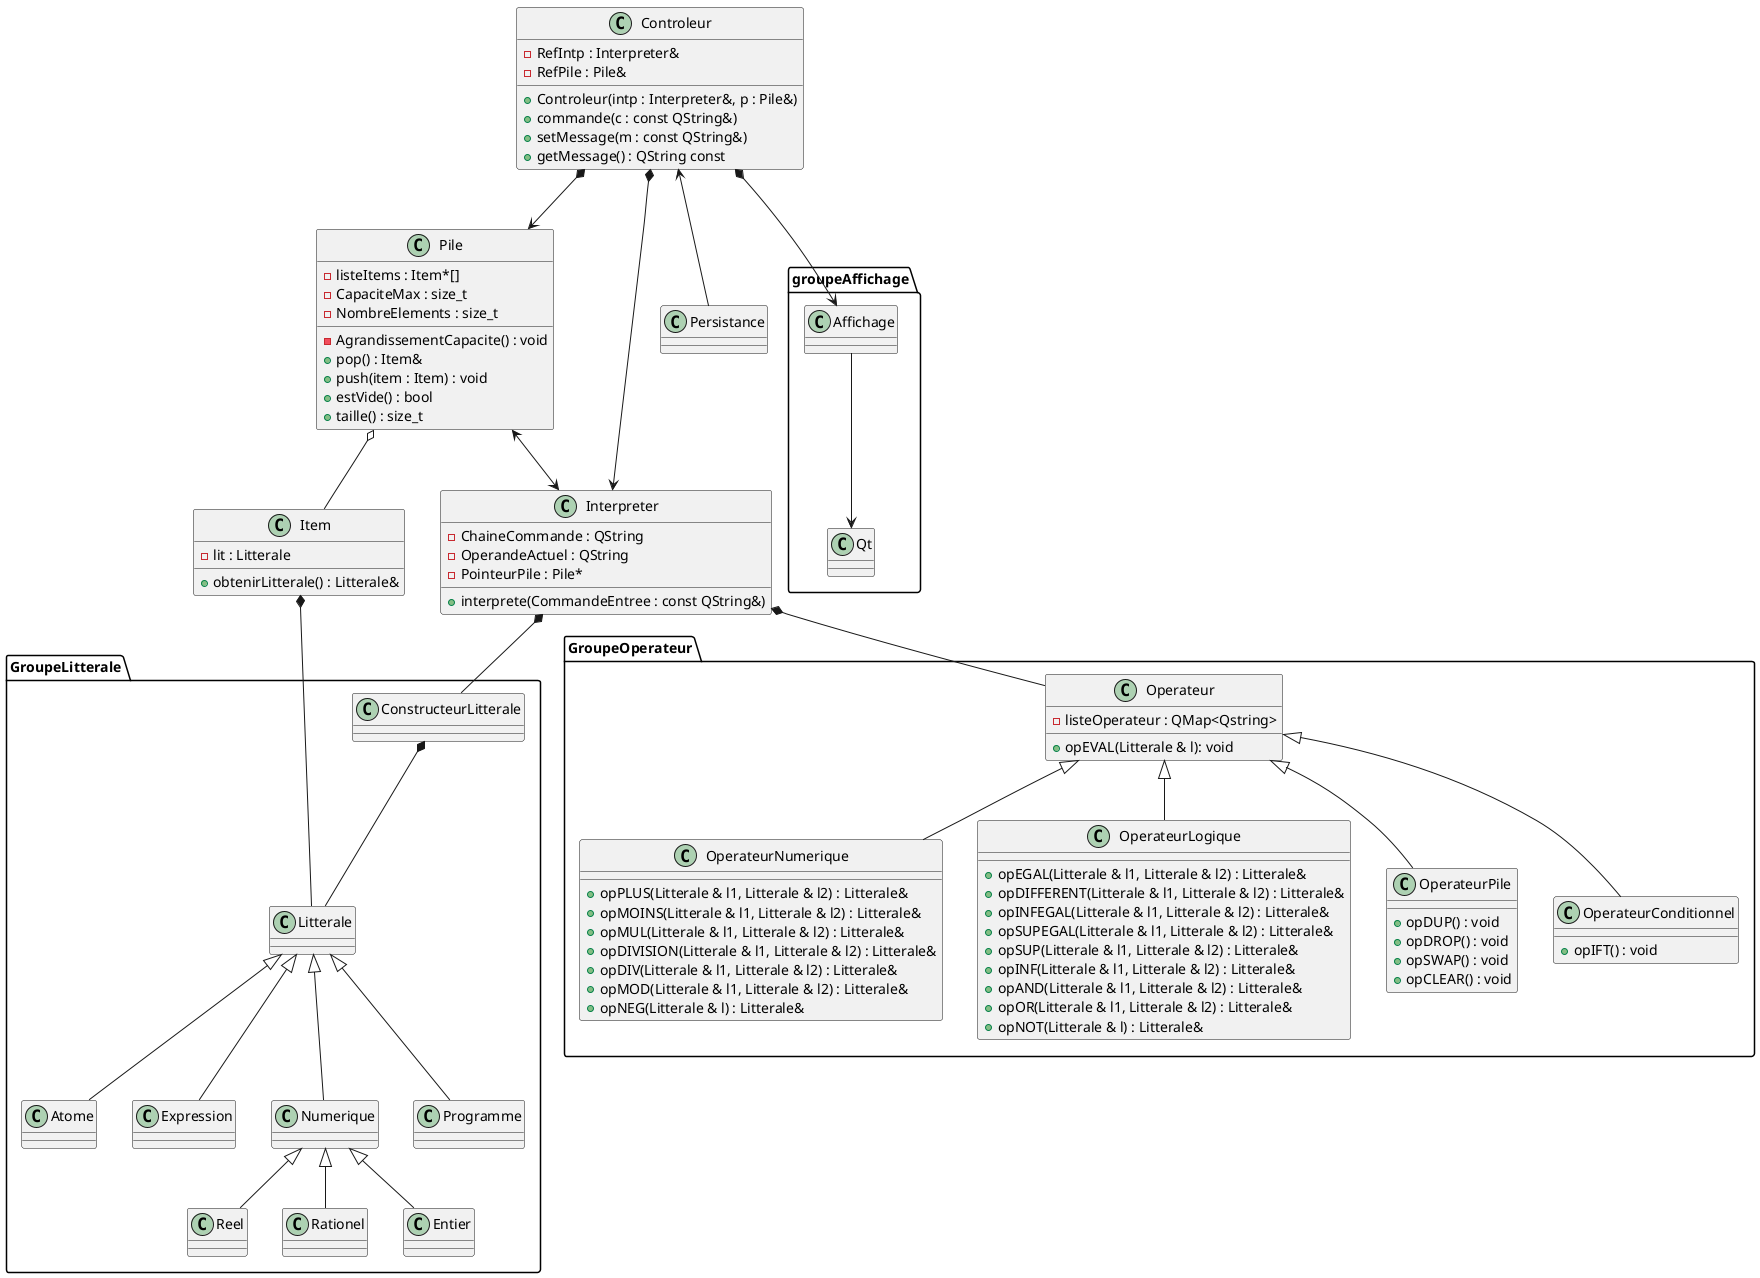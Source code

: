 @startuml

package "GroupeLitterale" {
    Class Litterale{

    }

    Class ConstructeurLitterale{

    }

    Class Atome{

    }

    Class Expression{

    }

    Class Numerique{

    }

    Class Reel{

    }

    Class Rationel{

    }

    Class Entier{

    }

    Class Programme{

    }

}


Class Item{
    -lit : Litterale
    +obtenirLitterale() : Litterale&
}

package "GroupeOperateur" {

Class Operateur{
    -listeOperateur : QMap<Qstring>
    +opEVAL(Litterale & l): void
}

Class OperateurNumerique {
    +opPLUS(Litterale & l1, Litterale & l2) : Litterale&
    +opMOINS(Litterale & l1, Litterale & l2) : Litterale&
    +opMUL(Litterale & l1, Litterale & l2) : Litterale&
    +opDIVISION(Litterale & l1, Litterale & l2) : Litterale&
    +opDIV(Litterale & l1, Litterale & l2) : Litterale&
    +opMOD(Litterale & l1, Litterale & l2) : Litterale&
    +opNEG(Litterale & l) : Litterale&
}

Class OperateurLogique {
    +opEGAL(Litterale & l1, Litterale & l2) : Litterale&
    +opDIFFERENT(Litterale & l1, Litterale & l2) : Litterale&
    +opINFEGAL(Litterale & l1, Litterale & l2) : Litterale&
    +opSUPEGAL(Litterale & l1, Litterale & l2) : Litterale&
    +opSUP(Litterale & l1, Litterale & l2) : Litterale&
    +opINF(Litterale & l1, Litterale & l2) : Litterale&
    +opAND(Litterale & l1, Litterale & l2) : Litterale&
    +opOR(Litterale & l1, Litterale & l2) : Litterale&
    +opNOT(Litterale & l) : Litterale&


}

Class OperateurPile {
    +opDUP() : void
    +opDROP() : void
    +opSWAP() : void 
    +opCLEAR() : void
}

Class OperateurConditionnel {
    +opIFT() : void
}



}


Class Pile{
    -listeItems : Item*[]
    -CapaciteMax : size_t
    -NombreElements : size_t
    -AgrandissementCapacite() : void
    +pop() : Item&
    +push(item : Item) : void
    +estVide() : bool
    +taille() : size_t



}

Class Interpreter{
    -ChaineCommande : QString
    -OperandeActuel : QString
    -PointeurPile : Pile*
    +interprete(CommandeEntree : const QString&)
}

Class Controleur{
    -RefIntp : Interpreter&
    -RefPile : Pile&
    +Controleur(intp : Interpreter&, p : Pile&)
    +commande(c : const QString&)
    +setMessage(m : const QString&)
    +getMessage() : QString const
}

Class Persistance{

}

package "groupeAffichage" {

    Class Affichage{

    }

    Class Qt {

    }

}

Litterale <|-- Programme
Litterale <|-- Numerique
Litterale <|-- Expression
Litterale <|-- Atome
Numerique <|-- Reel
Numerique <|-- Rationel
Numerique <|-- Entier

Operateur <|-- OperateurNumerique
Operateur <|-- OperateurLogique
Operateur <|-- OperateurPile
Operateur <|-- OperateurConditionnel 

ConstructeurLitterale *-- Litterale
Interpreter *-- Operateur
Interpreter *-- ConstructeurLitterale
Item *-- Litterale
Pile o-- Item
Pile <--> Interpreter
Controleur *--> Interpreter
Controleur *--> Pile
Controleur <-- Persistance
Controleur *--> Affichage
Affichage --> Qt

@enduml
